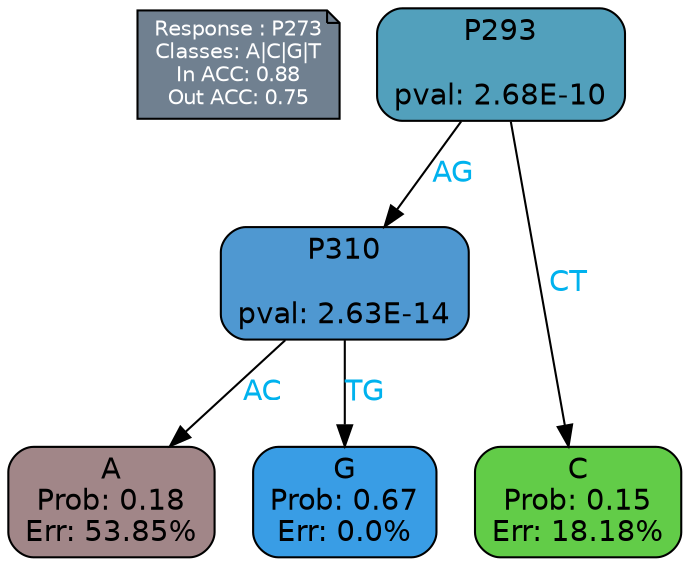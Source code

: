 digraph Tree {
node [shape=box, style="filled, rounded", color="black", fontname=helvetica] ;
graph [ranksep=equally, splines=polylines, bgcolor=transparent, dpi=600] ;
edge [fontname=helvetica] ;
LEGEND [label="Response : P273
Classes: A|C|G|T
In ACC: 0.88
Out ACC: 0.75
",shape=note,align=left,style=filled,fillcolor="slategray",fontcolor="white",fontsize=10];1 [label="P293

pval: 2.68E-10", fillcolor="#52a0bc"] ;
2 [label="P310

pval: 2.63E-14", fillcolor="#4f98d1"] ;
3 [label="A
Prob: 0.18
Err: 53.85%", fillcolor="#a18688"] ;
4 [label="G
Prob: 0.67
Err: 0.0%", fillcolor="#399de5"] ;
5 [label="C
Prob: 0.15
Err: 18.18%", fillcolor="#62cc48"] ;
1 -> 2 [label="AG",fontcolor=deepskyblue2] ;
1 -> 5 [label="CT",fontcolor=deepskyblue2] ;
2 -> 3 [label="AC",fontcolor=deepskyblue2] ;
2 -> 4 [label="TG",fontcolor=deepskyblue2] ;
{rank = same; 3;4;5;}{rank = same; LEGEND;1;}}